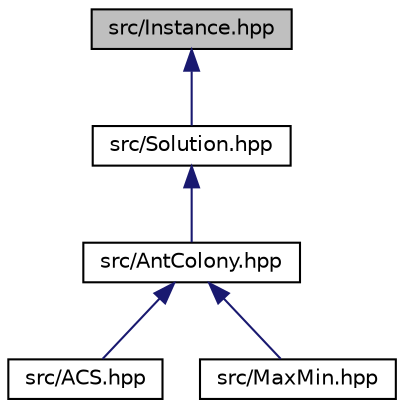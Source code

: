 digraph "src/Instance.hpp"
{
  edge [fontname="Helvetica",fontsize="10",labelfontname="Helvetica",labelfontsize="10"];
  node [fontname="Helvetica",fontsize="10",shape=record];
  Node1 [label="src/Instance.hpp",height=0.2,width=0.4,color="black", fillcolor="grey75", style="filled", fontcolor="black"];
  Node1 -> Node2 [dir="back",color="midnightblue",fontsize="10",style="solid"];
  Node2 [label="src/Solution.hpp",height=0.2,width=0.4,color="black", fillcolor="white", style="filled",URL="$Solution_8hpp.html",tooltip="definition of a class Solution "];
  Node2 -> Node3 [dir="back",color="midnightblue",fontsize="10",style="solid"];
  Node3 [label="src/AntColony.hpp",height=0.2,width=0.4,color="black", fillcolor="white", style="filled",URL="$AntColony_8hpp.html",tooltip="definition of the virtual class AntColony "];
  Node3 -> Node4 [dir="back",color="midnightblue",fontsize="10",style="solid"];
  Node4 [label="src/ACS.hpp",height=0.2,width=0.4,color="black", fillcolor="white", style="filled",URL="$ACS_8hpp.html"];
  Node3 -> Node5 [dir="back",color="midnightblue",fontsize="10",style="solid"];
  Node5 [label="src/MaxMin.hpp",height=0.2,width=0.4,color="black", fillcolor="white", style="filled",URL="$MaxMin_8hpp.html",tooltip="definition of a class MaxMin "];
}
